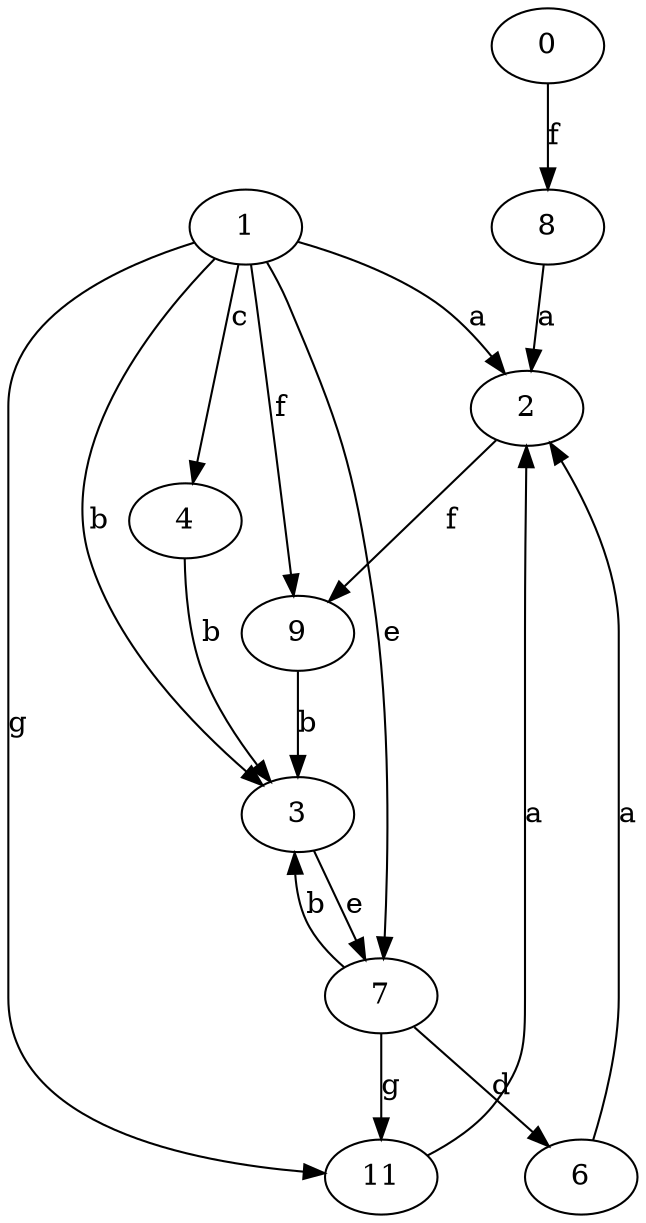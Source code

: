 strict digraph  {
0;
1;
2;
3;
4;
6;
7;
8;
9;
11;
0 -> 8  [label=f];
1 -> 2  [label=a];
1 -> 3  [label=b];
1 -> 4  [label=c];
1 -> 7  [label=e];
1 -> 9  [label=f];
1 -> 11  [label=g];
2 -> 9  [label=f];
3 -> 7  [label=e];
4 -> 3  [label=b];
6 -> 2  [label=a];
7 -> 3  [label=b];
7 -> 6  [label=d];
7 -> 11  [label=g];
8 -> 2  [label=a];
9 -> 3  [label=b];
11 -> 2  [label=a];
}
